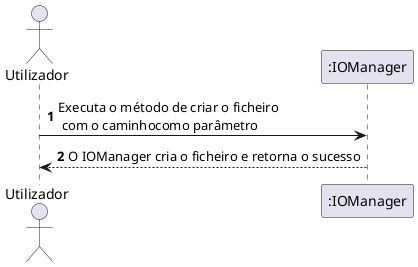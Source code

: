 @startuml
actor Utilizador as u

participant ":IOManager" as io

autonumber
u-> io : Executa o método de criar o ficheiro\n com o caminhocomo parâmetro
io --> u : O IOManager cria o ficheiro e retorna o sucesso




@enduml